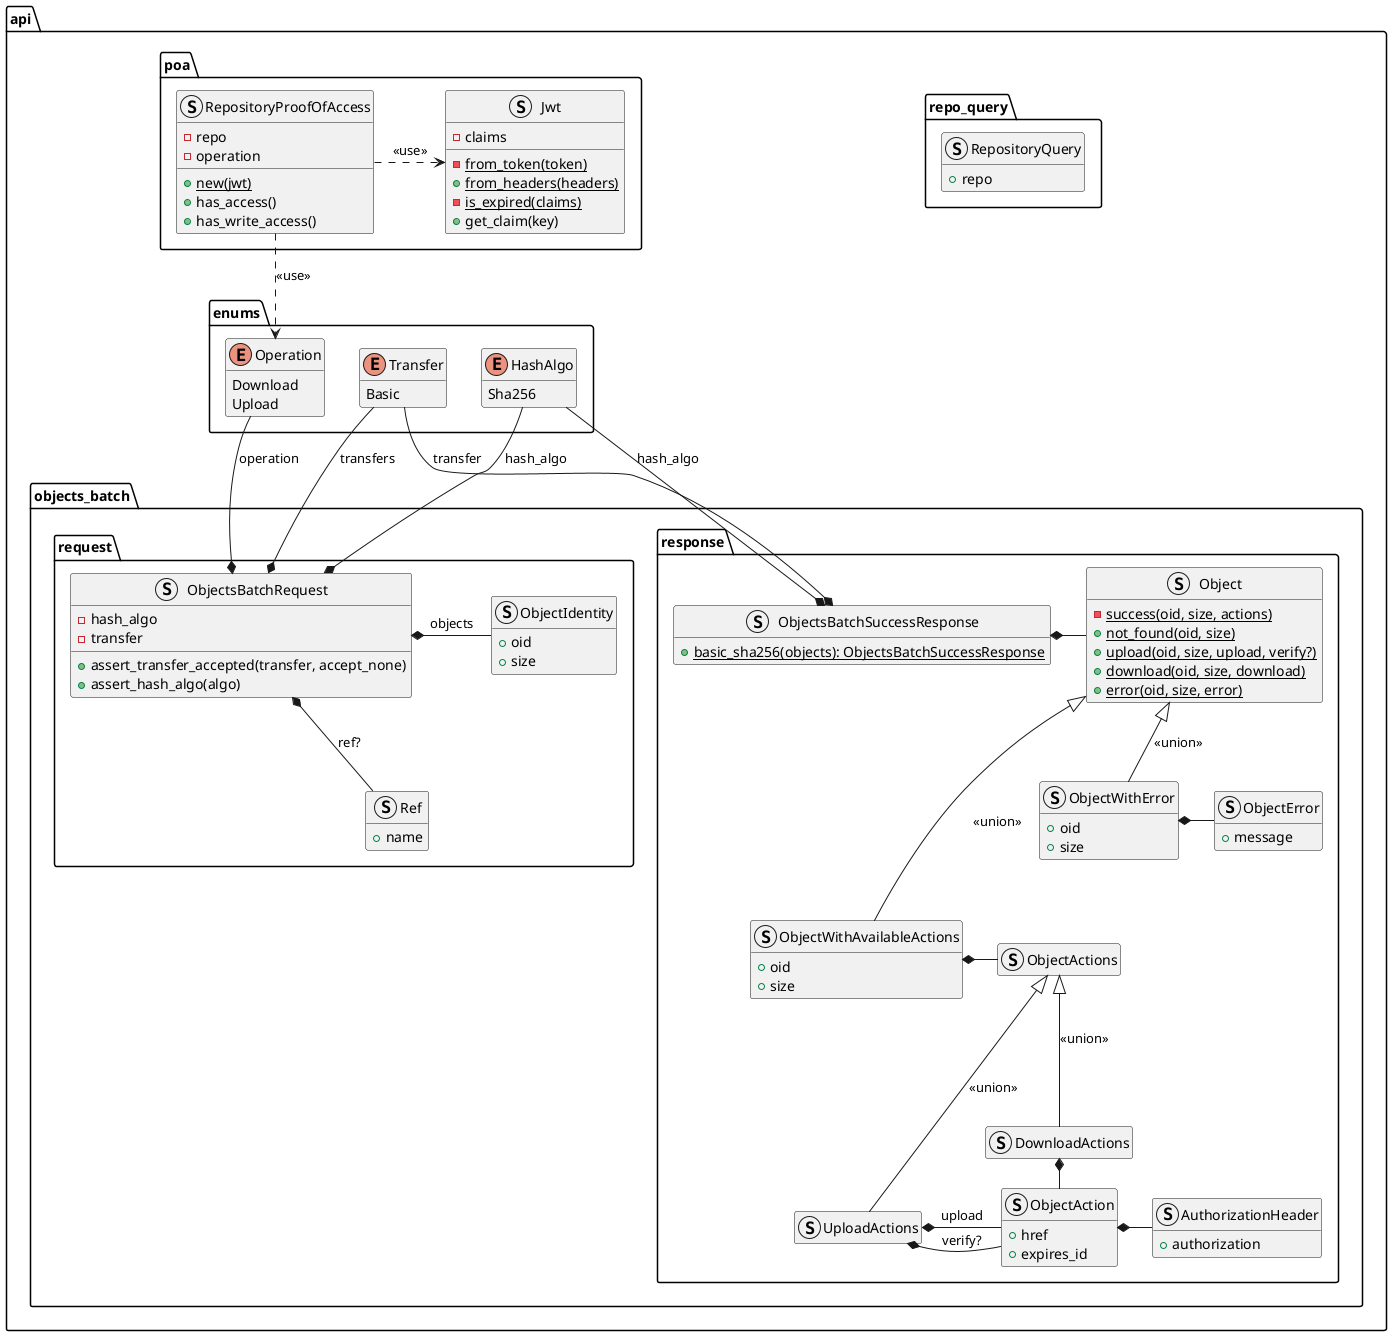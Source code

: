 @startuml batch_api_structure

hide empty members

package api {
    package repo_query {
        struct RepositoryQuery {
            +repo
        }
    }

    package objects_batch {
        package request {
            struct ObjectIdentity {
                +oid
                +size
            }

            struct Ref {
                +name
            }

            struct ObjectsBatchRequest {
                -hash_algo
                -transfer
                +assert_transfer_accepted(transfer, accept_none)
                +assert_hash_algo(algo)
            }

            ObjectsBatchRequest *- ObjectIdentity: objects
            ObjectsBatchRequest *- Ref: ref?
            ObjectIdentity -[hidden]- Ref
        }


        package response {
            struct ObjectsBatchSuccessResponse {
                +{static}basic_sha256(objects): ObjectsBatchSuccessResponse
            }

            struct Object {
                -{static}success(oid, size, actions)
                +{static}not_found(oid, size)
                +{static}upload(oid, size, upload, verify?)
                +{static}download(oid, size, download)
                +{static}error(oid, size, error)
            }

            struct ObjectWithAvailableActions {
                +oid
                +size
            }

            struct ObjectWithError {
                +oid
                +size
            }

            struct ObjectWithAvailableActions

            struct ObjectActions

            struct DownloadActions

            struct UploadActions

            struct ObjectAction {
                +href
                +expires_id
            }

            struct AuthorizationHeader {
                +authorization
            }

            struct ObjectError {
                +message
            }


            ObjectsBatchSuccessResponse *- Object
            Object <|--- ObjectWithAvailableActions: <<union>>
            Object <|-- ObjectWithError: <<union>>

            ObjectWithAvailableActions *- ObjectActions
            ObjectWithError *- ObjectError

            ObjectActions <|-- DownloadActions: <<union>>
            ObjectActions <|--- UploadActions: <<union>>

            DownloadActions *- ObjectAction: download
            UploadActions *- ObjectAction: upload
            UploadActions *- ObjectAction: verify?  

            ObjectAction *- AuthorizationHeader
        }
    }

    package poa {
        struct Jwt {
            -claims
            -{static}from_token(token)
            +{static}from_headers(headers)
            -{static} is_expired(claims)
            +get_claim(key)
        }

        struct RepositoryProofOfAccess {
            -repo
            -operation
            +{static}new(jwt)
            +has_access()
            +has_write_access()
        }

        RepositoryProofOfAccess .> Jwt: <<use>>
    }

    package enums {
        enum Operation {
            Download
            Upload
        }

        enum Transfer {
            Basic
        }

        enum HashAlgo {
            Sha256
        }
    }

    Operation --* ObjectsBatchRequest: operation
    Transfer --* ObjectsBatchRequest: transfers
    HashAlgo --* ObjectsBatchRequest: hash_algo
    Transfer --* ObjectsBatchSuccessResponse: transfer
    HashAlgo --* ObjectsBatchSuccessResponse: hash_algo
    RepositoryProofOfAccess ..> Operation: <<use>>
}

@enduml


@startuml services_injection 

hide empty members

rectangle lib <<crate>> #eef {
    package traits {
        package services {
            interface Services<TFileStorageMetaRequester,\nTFileStorageLinkSigner,\nTTokenDecoder> << (T,orchid) trait >>  {
                +{abstract}file_storage_meta_requester()
                +{abstract}file_storage_link_signer()
                +{abstract}token_decoder()
            }
        }

        package token_decoder {
            interface TokenDecoder << (T,orchid) trait >> {
                +{abstract}decode_token(token)
            }
        }

        package file_storage {
            struct FileStorageMetaResult {
                +repo
                +oid
                +size
                +exists
                +{static}not_found(repo, oid)
                +{static}new(repo, oid, size)
            }

            interface FileStorageMetaRequester << (T,orchid) trait >> {
                +{abstract}request_meta(repo, oid)
            }

            interface FileStorageLinkSigner << (T,orchid) trait >> {
                +{abstract}get_presigned_link(result)
                +{abstract}post_presigned_link(result, size)
            }

            FileStorageMetaResult <.. FileStorageMetaRequester: <<generate>>
            FileStorageMetaResult <.. FileStorageLinkSigner: <<use>>
        }
    }

    package "services" as s {
        package minio {
            package single_bucket_storage {
                struct MinioSingleBucketStorage {
                    -bucket
                    +{static}new(bucket)
                    +get_object_path(repo, oid)
                }

                FileStorageMetaRequester <|.. MinioSingleBucketStorage: <<impl>>
                FileStorageLinkSigner <|.. MinioSingleBucketStorage: <<impl>>
            }
        }

        package jwt_token_decoder {
            struct JwtTokenDecoder {
                -secret
                +{static}new(secret)
                +{static}from_env_var(key)
                +{static}from_file_env_var(key)
            }
        }

        TokenDecoder <|.. JwtTokenDecoder: <<impl>>
    }
}

rectangle main <<crate>> #faa {
    struct InjectedServices {
        -load_env_var_from_file(key)
        +new()
    }

    MinioSingleBucketStorage --* InjectedServices: fs
    JwtTokenDecoder --* InjectedServices: token_decoder
    Services <|.. InjectedServices: <<impl>>\n<<bind type>>\nTFileStorageMetaRequester=MinoSingleBucketStorage\nTFileStorageLinkSigner=MinioSingleBucketStorage\nTTokenDecoder=JwtTokenDecoder
}


@enduml
